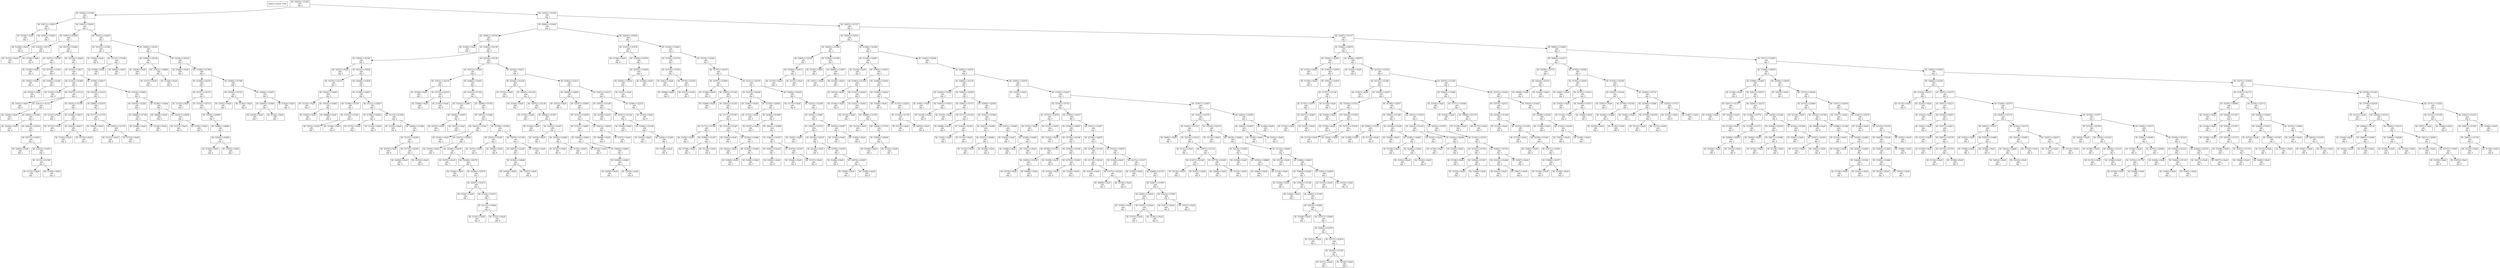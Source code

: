 digraph {
rankdir="TB"
node [shape=box]
stats [label="Objects found: 1936"]
"32620<>31293" [ label = "ID: 32620<>31293\n sID: \n obj: 2"]
"32620<>32766" [ label = "ID: 32620<>32766\n sID: \n obj: 1"]
"31673<>32833" [ label = "ID: 31673<>32833\n sID: \n obj: 2"]
"32100<>NaN" [ label = "ID: 32100<>NaN\n sID: \n obj: 2"]
"32562<>32833" [ label = "ID: 32562<>32833\n sID: \n obj: 1"]
"31296<>NaN" [ label = "ID: 31296<>NaN\n sID: \n obj: 8"]
"31807<>32035" [ label = "ID: 31807<>32035\n sID: \n obj: 2"]
"31807<>32486" [ label = "ID: 31807<>32486\n sID: \n obj: 1"]
"31959<>32731" [ label = "ID: 31959<>32731\n sID: \n obj: 2"]
"31125<>NaN" [ label = "ID: 31125<>NaN\n sID: \n obj: 7"]
"31766<>NaN" [ label = "ID: 31766<>NaN\n sID: \n obj: 4"]
"32276<>32449" [ label = "ID: 32276<>32449\n sID: \n obj: 2"]
"32276<>32569" [ label = "ID: 32276<>32569\n sID: \n obj: 1"]
"31240<>NaN" [ label = "ID: 31240<>NaN\n sID: \n obj: 2"]
"32726<>31391" [ label = "ID: 32726<>31391\n sID: \n obj: 2"]
"31652<>NaN" [ label = "ID: 31652<>NaN\n sID: \n obj: 5"]
"31992<>31391" [ label = "ID: 31992<>31391\n sID: \n obj: 1"]
"31630<>NaN" [ label = "ID: 31630<>NaN\n sID: \n obj: 8"]
"32328<>32449" [ label = "ID: 32328<>32449\n sID: \n obj: 1"]
"31143<>32617" [ label = "ID: 31143<>32617\n sID: \n obj: 2"]
"31143<>31469" [ label = "ID: 31143<>31469\n sID: \n obj: 1"]
"31542<>NaN" [ label = "ID: 31542<>NaN\n sID: \n obj: 4"]
"31472<>31122" [ label = "ID: 31472<>31122\n sID: \n obj: 2"]
"31053<>NaN" [ label = "ID: 31053<>NaN\n sID: \n obj: 5"]
"32413<>31122" [ label = "ID: 32413<>31122\n sID: \n obj: 1"]
"32226<>NaN" [ label = "ID: 32226<>NaN\n sID: \n obj: 1"]
"32421<>32350" [ label = "ID: 32421<>32350\n sID: \n obj: 2"]
"32244<>NaN" [ label = "ID: 32244<>NaN\n sID: \n obj: 4"]
"32832<>32350" [ label = "ID: 32832<>32350\n sID: \n obj: 1"]
"32571<>31955" [ label = "ID: 32571<>31955\n sID: \n obj: 2"]
"32663<>NaN" [ label = "ID: 32663<>NaN\n sID: \n obj: 1"]
"31014<>31955" [ label = "ID: 31014<>31955\n sID: \n obj: 1"]
"31112<>31395" [ label = "ID: 31112<>31395\n sID: \n obj: 2"]
"31133<>NaN" [ label = "ID: 31133<>NaN\n sID: \n obj: 7"]
"31544<>NaN" [ label = "ID: 31544<>NaN\n sID: \n obj: 3"]
"31506<>32617" [ label = "ID: 31506<>32617\n sID: \n obj: 1"]
"31625<>31010" [ label = "ID: 31625<>31010\n sID: \n obj: 2"]
"31625<>31350" [ label = "ID: 31625<>31350\n sID: \n obj: 1"]
"31161<>NaN" [ label = "ID: 31161<>NaN\n sID: \n obj: 3"]
"31288<>32817" [ label = "ID: 31288<>32817\n sID: \n obj: 2"]
"31733<>NaN" [ label = "ID: 31733<>NaN\n sID: \n obj: 2"]
"31643<>32817" [ label = "ID: 31643<>32817\n sID: \n obj: 1"]
"31363<>NaN" [ label = "ID: 31363<>NaN\n sID: \n obj: 4"]
"31574<>NaN" [ label = "ID: 31574<>NaN\n sID: \n obj: 4"]
"32685<>31010" [ label = "ID: 32685<>31010\n sID: \n obj: 1"]
"31177<>31719" [ label = "ID: 31177<>31719\n sID: \n obj: 2"]
"31005<>NaN" [ label = "ID: 31005<>NaN\n sID: \n obj: 8"]
"31831<>31719" [ label = "ID: 31831<>31719\n sID: \n obj: 1"]
"31213<>NaN" [ label = "ID: 31213<>NaN\n sID: \n obj: 6"]
"31124<>NaN" [ label = "ID: 31124<>NaN\n sID: \n obj: 3"]
"31418<>31804" [ label = "ID: 31418<>31804\n sID: \n obj: 2"]
"31418<>32202" [ label = "ID: 31418<>32202\n sID: \n obj: 1"]
"32688<>31748" [ label = "ID: 32688<>31748\n sID: \n obj: 2"]
"31080<>NaN" [ label = "ID: 31080<>NaN\n sID: \n obj: 2"]
"31328<>NaN" [ label = "ID: 31328<>NaN\n sID: \n obj: 7"]
"31286<>31804" [ label = "ID: 31286<>31804\n sID: \n obj: 1"]
"30992<>NaN" [ label = "ID: 30992<>NaN\n sID: \n obj: 6"]
"32241<>32056" [ label = "ID: 32241<>32056\n sID: \n obj: 2"]
"31275<>NaN" [ label = "ID: 31275<>NaN\n sID: \n obj: 4"]
"31561<>NaN" [ label = "ID: 31561<>NaN\n sID: \n obj: 6"]
"31621<>32035" [ label = "ID: 31621<>32035\n sID: \n obj: 1"]
"32533<>31348" [ label = "ID: 32533<>31348\n sID: \n obj: 2"]
"31004<>NaN" [ label = "ID: 31004<>NaN\n sID: \n obj: 6"]
"31147<>31348" [ label = "ID: 31147<>31348\n sID: \n obj: 1"]
"31009<>NaN" [ label = "ID: 31009<>NaN\n sID: \n obj: 7"]
"30983<>NaN" [ label = "ID: 30983<>NaN\n sID: \n obj: 7"]
"32092<>32102" [ label = "ID: 32092<>32102\n sID: \n obj: 2"]
"32092<>32128" [ label = "ID: 32092<>32128\n sID: \n obj: 1"]
"32438<>NaN" [ label = "ID: 32438<>NaN\n sID: \n obj: 1"]
"31423<>32898" [ label = "ID: 31423<>32898\n sID: \n obj: 2"]
"31577<>NaN" [ label = "ID: 31577<>NaN\n sID: \n obj: 2"]
"31229<>NaN" [ label = "ID: 31229<>NaN\n sID: \n obj: 6"]
"32544<>32102" [ label = "ID: 32544<>32102\n sID: \n obj: 1"]
"31849<>NaN" [ label = "ID: 31849<>NaN\n sID: \n obj: 3"]
"31589<>31789" [ label = "ID: 31589<>31789\n sID: \n obj: 2"]
"31589<>32376" [ label = "ID: 31589<>32376\n sID: \n obj: 1"]
"31227<>32715" [ label = "ID: 31227<>32715\n sID: \n obj: 2"]
"31325<>NaN" [ label = "ID: 31325<>NaN\n sID: \n obj: 5"]
"31522<>32715" [ label = "ID: 31522<>32715\n sID: \n obj: 1"]
"31434<>30985" [ label = "ID: 31434<>30985\n sID: \n obj: 2"]
"30993<>30985" [ label = "ID: 30993<>30985\n sID: \n obj: 1"]
"32045<>31892" [ label = "ID: 32045<>31892\n sID: \n obj: 2"]
"31362<>NaN" [ label = "ID: 31362<>NaN\n sID: \n obj: 4"]
"31054<>NaN" [ label = "ID: 31054<>NaN\n sID: \n obj: 7"]
"32564<>31789" [ label = "ID: 32564<>31789\n sID: \n obj: 1"]
"31059<>32725" [ label = "ID: 31059<>32725\n sID: \n obj: 2"]
"31631<>NaN" [ label = "ID: 31631<>NaN\n sID: \n obj: 3"]
"31185<>NaN" [ label = "ID: 31185<>NaN\n sID: \n obj: 8"]
"32469<>31667" [ label = "ID: 32469<>31667\n sID: \n obj: 2"]
"32469<>31040" [ label = "ID: 32469<>31040\n sID: \n obj: 1"]
"32038<>NaN" [ label = "ID: 32038<>NaN\n sID: \n obj: 1"]
"31322<>NaN" [ label = "ID: 31322<>NaN\n sID: \n obj: 7"]
"31426<>NaN" [ label = "ID: 31426<>NaN\n sID: \n obj: 3"]
"32201<>31293" [ label = "ID: 32201<>31293\n sID: \n obj: 1"]
"30981<>31062" [ label = "ID: 30981<>31062\n sID: \n obj: 2"]
"30981<>32744" [ label = "ID: 30981<>32744\n sID: \n obj: 1"]
"31000<>NaN" [ label = "ID: 31000<>NaN\n sID: \n obj: 3"]
"31850<>32130" [ label = "ID: 31850<>32130\n sID: \n obj: 2"]
"31850<>32185" [ label = "ID: 31850<>32185\n sID: \n obj: 1"]
"31815<>NaN" [ label = "ID: 31815<>NaN\n sID: \n obj: 3"]
"32235<>31830" [ label = "ID: 32235<>31830\n sID: \n obj: 2"]
"32235<>32151" [ label = "ID: 32235<>32151\n sID: \n obj: 1"]
"31642<>31683" [ label = "ID: 31642<>31683\n sID: \n obj: 2"]
"31120<>NaN" [ label = "ID: 31120<>NaN\n sID: \n obj: 5"]
"31816<>31683" [ label = "ID: 31816<>31683\n sID: \n obj: 1"]
"31403<>NaN" [ label = "ID: 31403<>NaN\n sID: \n obj: 2"]
"30986<>NaN" [ label = "ID: 30986<>NaN\n sID: \n obj: 6"]
"32448<>31830" [ label = "ID: 32448<>31830\n sID: \n obj: 1"]
"31396<>32827" [ label = "ID: 31396<>32827\n sID: \n obj: 2"]
"31396<>31181" [ label = "ID: 31396<>31181\n sID: \n obj: 1"]
"31416<>31592" [ label = "ID: 31416<>31592\n sID: \n obj: 2"]
"32523<>NaN" [ label = "ID: 32523<>NaN\n sID: \n obj: 1"]
"31306<>NaN" [ label = "ID: 31306<>NaN\n sID: \n obj: 8"]
"31212<>32827" [ label = "ID: 31212<>32827\n sID: \n obj: 1"]
"31580<>32442" [ label = "ID: 31580<>32442\n sID: \n obj: 2"]
"31752<>NaN" [ label = "ID: 31752<>NaN\n sID: \n obj: 3"]
"31254<>NaN" [ label = "ID: 31254<>NaN\n sID: \n obj: 4"]
"31115<>31308" [ label = "ID: 31115<>31308\n sID: \n obj: 2"]
"31252<>NaN" [ label = "ID: 31252<>NaN\n sID: \n obj: 4"]
"32868<>31308" [ label = "ID: 32868<>31308\n sID: \n obj: 1"]
"31127<>32292" [ label = "ID: 31127<>32292\n sID: \n obj: 2"]
"31474<>NaN" [ label = "ID: 31474<>NaN\n sID: \n obj: 6"]
"31770<>32292" [ label = "ID: 31770<>32292\n sID: \n obj: 1"]
"32054<>NaN" [ label = "ID: 32054<>NaN\n sID: \n obj: 4"]
"31259<>NaN" [ label = "ID: 31259<>NaN\n sID: \n obj: 6"]
"32518<>32130" [ label = "ID: 32518<>32130\n sID: \n obj: 1"]
"31912<>31655" [ label = "ID: 31912<>31655\n sID: \n obj: 2"]
"31912<>32230" [ label = "ID: 31912<>32230\n sID: \n obj: 1"]
"32348<>NaN" [ label = "ID: 32348<>NaN\n sID: \n obj: 1"]
"32710<>32353" [ label = "ID: 32710<>32353\n sID: \n obj: 2"]
"31660<>NaN" [ label = "ID: 31660<>NaN\n sID: \n obj: 3"]
"31365<>NaN" [ label = "ID: 31365<>NaN\n sID: \n obj: 8"]
"32485<>31655" [ label = "ID: 32485<>31655\n sID: \n obj: 1"]
"31432<>31762" [ label = "ID: 31432<>31762\n sID: \n obj: 2"]
"31432<>32061" [ label = "ID: 31432<>32061\n sID: \n obj: 1"]
"32026<>31603" [ label = "ID: 32026<>31603\n sID: \n obj: 2"]
"32555<>NaN" [ label = "ID: 32555<>NaN\n sID: \n obj: 2"]
"31072<>NaN" [ label = "ID: 31072<>NaN\n sID: \n obj: 5"]
"32008<>31762" [ label = "ID: 32008<>31762\n sID: \n obj: 1"]
"32072<>31284" [ label = "ID: 32072<>31284\n sID: \n obj: 2"]
"32072<>31387" [ label = "ID: 32072<>31387\n sID: \n obj: 1"]
"31201<>NaN" [ label = "ID: 31201<>NaN\n sID: \n obj: 2"]
"32472<>32430" [ label = "ID: 32472<>32430\n sID: \n obj: 2"]
"31676<>NaN" [ label = "ID: 31676<>NaN\n sID: \n obj: 3"]
"32546<>32430" [ label = "ID: 32546<>32430\n sID: \n obj: 1"]
"31070<>NaN" [ label = "ID: 31070<>NaN\n sID: \n obj: 1"]
"32248<>32379" [ label = "ID: 32248<>32379\n sID: \n obj: 2"]
"31444<>NaN" [ label = "ID: 31444<>NaN\n sID: \n obj: 4"]
"32380<>32379" [ label = "ID: 32380<>32379\n sID: \n obj: 1"]
"32507<>31473" [ label = "ID: 32507<>31473\n sID: \n obj: 2"]
"31267<>NaN" [ label = "ID: 31267<>NaN\n sID: \n obj: 1"]
"31164<>31473" [ label = "ID: 31164<>31473\n sID: \n obj: 1"]
"32115<>31944" [ label = "ID: 32115<>31944\n sID: \n obj: 2"]
"31187<>NaN" [ label = "ID: 31187<>NaN\n sID: \n obj: 4"]
"31321<>NaN" [ label = "ID: 31321<>NaN\n sID: \n obj: 8"]
"32798<>31284" [ label = "ID: 32798<>31284\n sID: \n obj: 1"]
"32542<>31282" [ label = "ID: 32542<>31282\n sID: \n obj: 2"]
"31073<>NaN" [ label = "ID: 31073<>NaN\n sID: \n obj: 4"]
"31600<>NaN" [ label = "ID: 31600<>NaN\n sID: \n obj: 6"]
"32876<>31194" [ label = "ID: 32876<>31194\n sID: \n obj: 2"]
"32876<>31283" [ label = "ID: 32876<>31283\n sID: \n obj: 1"]
"31364<>32846" [ label = "ID: 31364<>32846\n sID: \n obj: 2"]
"32508<>NaN" [ label = "ID: 32508<>NaN\n sID: \n obj: 1"]
"31057<>NaN" [ label = "ID: 31057<>NaN\n sID: \n obj: 6"]
"31810<>NaN" [ label = "ID: 31810<>NaN\n sID: \n obj: 4"]
"32164<>32411" [ label = "ID: 32164<>32411\n sID: \n obj: 2"]
"32164<>31226" [ label = "ID: 32164<>31226\n sID: \n obj: 1"]
"31555<>NaN" [ label = "ID: 31555<>NaN\n sID: \n obj: 8"]
"32695<>32138" [ label = "ID: 32695<>32138\n sID: \n obj: 2"]
"31445<>NaN" [ label = "ID: 31445<>NaN\n sID: \n obj: 7"]
"32672<>32138" [ label = "ID: 32672<>32138\n sID: \n obj: 1"]
"31781<>NaN" [ label = "ID: 31781<>NaN\n sID: \n obj: 1"]
"32606<>31307" [ label = "ID: 32606<>31307\n sID: \n obj: 2"]
"31320<>NaN" [ label = "ID: 31320<>NaN\n sID: \n obj: 3"]
"32243<>31307" [ label = "ID: 32243<>31307\n sID: \n obj: 1"]
"31678<>NaN" [ label = "ID: 31678<>NaN\n sID: \n obj: 3"]
"31659<>32902" [ label = "ID: 31659<>32902\n sID: \n obj: 2"]
"31787<>NaN" [ label = "ID: 31787<>NaN\n sID: \n obj: 4"]
"31741<>NaN" [ label = "ID: 31741<>NaN\n sID: \n obj: 4"]
"31492<>32411" [ label = "ID: 31492<>32411\n sID: \n obj: 1"]
"32096<>32805" [ label = "ID: 32096<>32805\n sID: \n obj: 2"]
"31915<>NaN" [ label = "ID: 31915<>NaN\n sID: \n obj: 3"]
"32187<>32805" [ label = "ID: 32187<>32805\n sID: \n obj: 1"]
"31527<>32839" [ label = "ID: 31527<>32839\n sID: \n obj: 2"]
"31527<>32801" [ label = "ID: 31527<>32801\n sID: \n obj: 1"]
"32660<>32601" [ label = "ID: 32660<>32601\n sID: \n obj: 2"]
"31910<>NaN" [ label = "ID: 31910<>NaN\n sID: \n obj: 3"]
"32829<>32601" [ label = "ID: 32829<>32601\n sID: \n obj: 1"]
"32046<>31681" [ label = "ID: 32046<>31681\n sID: \n obj: 2"]
"32458<>NaN" [ label = "ID: 32458<>NaN\n sID: \n obj: 1"]
"31018<>NaN" [ label = "ID: 31018<>NaN\n sID: \n obj: 8"]
"32615<>32839" [ label = "ID: 32615<>32839\n sID: \n obj: 1"]
"30988<>NaN" [ label = "ID: 30988<>NaN\n sID: \n obj: 4"]
"31071<>NaN" [ label = "ID: 31071<>NaN\n sID: \n obj: 7"]
"31951<>32231" [ label = "ID: 31951<>32231\n sID: \n obj: 2"]
"31951<>31140" [ label = "ID: 31951<>31140\n sID: \n obj: 1"]
"32169<>NaN" [ label = "ID: 32169<>NaN\n sID: \n obj: 1"]
"32307<>31104" [ label = "ID: 32307<>31104\n sID: \n obj: 2"]
"32160<>NaN" [ label = "ID: 32160<>NaN\n sID: \n obj: 3"]
"31982<>31104" [ label = "ID: 31982<>31104\n sID: \n obj: 1"]
"31020<>NaN" [ label = "ID: 31020<>NaN\n sID: \n obj: 5"]
"32426<>31290" [ label = "ID: 32426<>31290\n sID: \n obj: 2"]
"31096<>NaN" [ label = "ID: 31096<>NaN\n sID: \n obj: 8"]
"32596<>32231" [ label = "ID: 32596<>32231\n sID: \n obj: 1"]
"31303<>NaN" [ label = "ID: 31303<>NaN\n sID: \n obj: 8"]
"32626<>31062" [ label = "ID: 32626<>31062\n sID: \n obj: 1"]
"31253<>31078" [ label = "ID: 31253<>31078\n sID: \n obj: 2"]
"31343<>NaN" [ label = "ID: 31343<>NaN\n sID: \n obj: 8"]
"31958<>31078" [ label = "ID: 31958<>31078\n sID: \n obj: 1"]
"32505<>31699" [ label = "ID: 32505<>31699\n sID: \n obj: 2"]
"32505<>32616" [ label = "ID: 32505<>32616\n sID: \n obj: 1"]
"31251<>NaN" [ label = "ID: 31251<>NaN\n sID: \n obj: 8"]
"31409<>NaN" [ label = "ID: 31409<>NaN\n sID: \n obj: 7"]
"32166<>31663" [ label = "ID: 32166<>31663\n sID: \n obj: 2"]
"32166<>32776" [ label = "ID: 32166<>32776\n sID: \n obj: 1"]
"31159<>31550" [ label = "ID: 31159<>31550\n sID: \n obj: 2"]
"31812<>NaN" [ label = "ID: 31812<>NaN\n sID: \n obj: 5"]
"32578<>31550" [ label = "ID: 32578<>31550\n sID: \n obj: 1"]
"30998<>NaN" [ label = "ID: 30998<>NaN\n sID: \n obj: 6"]
"31575<>NaN" [ label = "ID: 31575<>NaN\n sID: \n obj: 5"]
"31278<>31663" [ label = "ID: 31278<>31663\n sID: \n obj: 1"]
"32797<>32279" [ label = "ID: 32797<>32279\n sID: \n obj: 2"]
"32797<>31890" [ label = "ID: 32797<>31890\n sID: \n obj: 1"]
"31549<>NaN" [ label = "ID: 31549<>NaN\n sID: \n obj: 4"]
"32835<>31342" [ label = "ID: 32835<>31342\n sID: \n obj: 2"]
"31098<>NaN" [ label = "ID: 31098<>NaN\n sID: \n obj: 7"]
"32425<>31342" [ label = "ID: 32425<>31342\n sID: \n obj: 1"]
"31171<>31381" [ label = "ID: 31171<>31381\n sID: \n obj: 2"]
"31171<>31188" [ label = "ID: 31171<>31188\n sID: \n obj: 1"]
"31456<>NaN" [ label = "ID: 31456<>NaN\n sID: \n obj: 2"]
"31886<>31297" [ label = "ID: 31886<>31297\n sID: \n obj: 2"]
"31768<>NaN" [ label = "ID: 31768<>NaN\n sID: \n obj: 3"]
"31128<>NaN" [ label = "ID: 31128<>NaN\n sID: \n obj: 8"]
"31512<>31381" [ label = "ID: 31512<>31381\n sID: \n obj: 1"]
"32423<>NaN" [ label = "ID: 32423<>NaN\n sID: \n obj: 1"]
"31186<>31084" [ label = "ID: 31186<>31084\n sID: \n obj: 2"]
"32052<>NaN" [ label = "ID: 32052<>NaN\n sID: \n obj: 1"]
"32358<>31084" [ label = "ID: 32358<>31084\n sID: \n obj: 1"]
"31609<>NaN" [ label = "ID: 31609<>NaN\n sID: \n obj: 5"]
"31981<>NaN" [ label = "ID: 31981<>NaN\n sID: \n obj: 3"]
"32311<>32279" [ label = "ID: 32311<>32279\n sID: \n obj: 1"]
"32214<>32830" [ label = "ID: 32214<>32830\n sID: \n obj: 2"]
"31067<>NaN" [ label = "ID: 31067<>NaN\n sID: \n obj: 6"]
"31330<>32830" [ label = "ID: 31330<>32830\n sID: \n obj: 1"]
"31372<>NaN" [ label = "ID: 31372<>NaN\n sID: \n obj: 2"]
"32260<>31908" [ label = "ID: 32260<>31908\n sID: \n obj: 2"]
"31437<>NaN" [ label = "ID: 31437<>NaN\n sID: \n obj: 3"]
"32641<>31908" [ label = "ID: 32641<>31908\n sID: \n obj: 1"]
"31841<>31547" [ label = "ID: 31841<>31547\n sID: \n obj: 2"]
"31841<>32352" [ label = "ID: 31841<>32352\n sID: \n obj: 1"]
"31003<>NaN" [ label = "ID: 31003<>NaN\n sID: \n obj: 8"]
"31679<>31547" [ label = "ID: 31679<>31547\n sID: \n obj: 1"]
"31046<>NaN" [ label = "ID: 31046<>NaN\n sID: \n obj: 6"]
"31107<>NaN" [ label = "ID: 31107<>NaN\n sID: \n obj: 6"]
"31669<>32249" [ label = "ID: 31669<>32249\n sID: \n obj: 2"]
"31175<>NaN" [ label = "ID: 31175<>NaN\n sID: \n obj: 8"]
"32525<>32249" [ label = "ID: 32525<>32249\n sID: \n obj: 1"]
"31931<>31887" [ label = "ID: 31931<>31887\n sID: \n obj: 2"]
"31931<>31753" [ label = "ID: 31931<>31753\n sID: \n obj: 1"]
"31825<>NaN" [ label = "ID: 31825<>NaN\n sID: \n obj: 1"]
"32158<>32455" [ label = "ID: 32158<>32455\n sID: \n obj: 2"]
"32142<>NaN" [ label = "ID: 32142<>NaN\n sID: \n obj: 5"]
"32764<>32455" [ label = "ID: 32764<>32455\n sID: \n obj: 1"]
"31486<>NaN" [ label = "ID: 31486<>NaN\n sID: \n obj: 4"]
"32874<>32085" [ label = "ID: 32874<>32085\n sID: \n obj: 2"]
"32060<>NaN" [ label = "ID: 32060<>NaN\n sID: \n obj: 3"]
"31069<>NaN" [ label = "ID: 31069<>NaN\n sID: \n obj: 8"]
"32650<>31887" [ label = "ID: 32650<>31887\n sID: \n obj: 1"]
"31382<>NaN" [ label = "ID: 31382<>NaN\n sID: \n obj: 5"]
"31406<>NaN" [ label = "ID: 31406<>NaN\n sID: \n obj: 6"]
"32453<>31157" [ label = "ID: 32453<>31157\n sID: \n obj: 2"]
"32453<>31012" [ label = "ID: 32453<>31012\n sID: \n obj: 1"]
"32895<>31590" [ label = "ID: 32895<>31590\n sID: \n obj: 2"]
"32895<>32141" [ label = "ID: 32895<>32141\n sID: \n obj: 1"]
"31666<>31613" [ label = "ID: 31666<>31613\n sID: \n obj: 2"]
"31379<>NaN" [ label = "ID: 31379<>NaN\n sID: \n obj: 2"]
"31131<>NaN" [ label = "ID: 31131<>NaN\n sID: \n obj: 7"]
"32794<>31590" [ label = "ID: 32794<>31590\n sID: \n obj: 1"]
"31305<>NaN" [ label = "ID: 31305<>NaN\n sID: \n obj: 1"]
"30982<>31687" [ label = "ID: 30982<>31687\n sID: \n obj: 2"]
"31911<>NaN" [ label = "ID: 31911<>NaN\n sID: \n obj: 3"]
"31100<>NaN" [ label = "ID: 31100<>NaN\n sID: \n obj: 7"]
"31248<>32384" [ label = "ID: 31248<>32384\n sID: \n obj: 2"]
"31248<>32497" [ label = "ID: 31248<>32497\n sID: \n obj: 1"]
"31234<>NaN" [ label = "ID: 31234<>NaN\n sID: \n obj: 5"]
"31963<>31952" [ label = "ID: 31963<>31952\n sID: \n obj: 2"]
"31963<>31392" [ label = "ID: 31963<>31392\n sID: \n obj: 1"]
"32079<>NaN" [ label = "ID: 32079<>NaN\n sID: \n obj: 1"]
"31197<>32643" [ label = "ID: 31197<>32643\n sID: \n obj: 2"]
"31394<>NaN" [ label = "ID: 31394<>NaN\n sID: \n obj: 4"]
"32321<>32643" [ label = "ID: 32321<>32643\n sID: \n obj: 1"]
"31118<>NaN" [ label = "ID: 31118<>NaN\n sID: \n obj: 1"]
"32889<>31793" [ label = "ID: 32889<>31793\n sID: \n obj: 2"]
"31214<>NaN" [ label = "ID: 31214<>NaN\n sID: \n obj: 3"]
"32400<>31793" [ label = "ID: 32400<>31793\n sID: \n obj: 1"]
"31990<>32836" [ label = "ID: 31990<>32836\n sID: \n obj: 2"]
"32289<>NaN" [ label = "ID: 32289<>NaN\n sID: \n obj: 1"]
"31332<>NaN" [ label = "ID: 31332<>NaN\n sID: \n obj: 7"]
"31889<>31952" [ label = "ID: 31889<>31952\n sID: \n obj: 1"]
"31099<>32262" [ label = "ID: 31099<>32262\n sID: \n obj: 2"]
"31649<>NaN" [ label = "ID: 31649<>NaN\n sID: \n obj: 4"]
"31110<>32262" [ label = "ID: 31110<>32262\n sID: \n obj: 1"]
"31109<>31743" [ label = "ID: 31109<>31743\n sID: \n obj: 2"]
"31135<>NaN" [ label = "ID: 31135<>NaN\n sID: \n obj: 3"]
"30978<>NaN" [ label = "ID: 30978<>NaN\n sID: \n obj: 4"]
"31063<>32384" [ label = "ID: 31063<>32384\n sID: \n obj: 1"]
"32683<>32470" [ label = "ID: 32683<>32470\n sID: \n obj: 2"]
"32683<>31176" [ label = "ID: 32683<>31176\n sID: \n obj: 1"]
"32580<>31923" [ label = "ID: 32580<>31923\n sID: \n obj: 2"]
"31901<>NaN" [ label = "ID: 31901<>NaN\n sID: \n obj: 3"]
"31953<>31923" [ label = "ID: 31953<>31923\n sID: \n obj: 1"]
"31039<>NaN" [ label = "ID: 31039<>NaN\n sID: \n obj: 8"]
"32063<>32585" [ label = "ID: 32063<>32585\n sID: \n obj: 2"]
"32063<>31713" [ label = "ID: 32063<>31713\n sID: \n obj: 1"]
"31079<>NaN" [ label = "ID: 31079<>NaN\n sID: \n obj: 1"]
"31117<>31543" [ label = "ID: 31117<>31543\n sID: \n obj: 2"]
"30996<>NaN" [ label = "ID: 30996<>NaN\n sID: \n obj: 5"]
"31459<>31543" [ label = "ID: 31459<>31543\n sID: \n obj: 1"]
"31049<>NaN" [ label = "ID: 31049<>NaN\n sID: \n obj: 2"]
"31119<>NaN" [ label = "ID: 31119<>NaN\n sID: \n obj: 6"]
"32050<>32585" [ label = "ID: 32050<>32585\n sID: \n obj: 1"]
"31421<>31946" [ label = "ID: 31421<>31946\n sID: \n obj: 2"]
"31421<>31060" [ label = "ID: 31421<>31060\n sID: \n obj: 1"]
"32557<>32468" [ label = "ID: 32557<>32468\n sID: \n obj: 2"]
"31123<>NaN" [ label = "ID: 31123<>NaN\n sID: \n obj: 7"]
"31108<>NaN" [ label = "ID: 31108<>NaN\n sID: \n obj: 6"]
"32451<>31946" [ label = "ID: 32451<>31946\n sID: \n obj: 1"]
"31424<>NaN" [ label = "ID: 31424<>NaN\n sID: \n obj: 3"]
"32308<>31692" [ label = "ID: 32308<>31692\n sID: \n obj: 2"]
"31068<>NaN" [ label = "ID: 31068<>NaN\n sID: \n obj: 5"]
"31011<>NaN" [ label = "ID: 31011<>NaN\n sID: \n obj: 6"]
"32005<>32470" [ label = "ID: 32005<>32470\n sID: \n obj: 1"]
"31651<>NaN" [ label = "ID: 31651<>NaN\n sID: \n obj: 2"]
"31565<>31847" [ label = "ID: 31565<>31847\n sID: \n obj: 2"]
"31565<>31731" [ label = "ID: 31565<>31731\n sID: \n obj: 1"]
"32755<>31978" [ label = "ID: 32755<>31978\n sID: \n obj: 2"]
"31501<>NaN" [ label = "ID: 31501<>NaN\n sID: \n obj: 5"]
"31217<>NaN" [ label = "ID: 31217<>NaN\n sID: \n obj: 8"]
"31595<>31657" [ label = "ID: 31595<>31657\n sID: \n obj: 2"]
"31595<>32907" [ label = "ID: 31595<>32907\n sID: \n obj: 1"]
"31222<>NaN" [ label = "ID: 31222<>NaN\n sID: \n obj: 3"]
"32706<>32198" [ label = "ID: 32706<>32198\n sID: \n obj: 2"]
"32706<>31129" [ label = "ID: 32706<>31129\n sID: \n obj: 1"]
"31802<>31236" [ label = "ID: 31802<>31236\n sID: \n obj: 2"]
"31476<>NaN" [ label = "ID: 31476<>NaN\n sID: \n obj: 2"]
"30994<>NaN" [ label = "ID: 30994<>NaN\n sID: \n obj: 5"]
"31029<>32198" [ label = "ID: 31029<>32198\n sID: \n obj: 1"]
"31058<>NaN" [ label = "ID: 31058<>NaN\n sID: \n obj: 6"]
"32783<>31493" [ label = "ID: 32783<>31493\n sID: \n obj: 2"]
"31016<>NaN" [ label = "ID: 31016<>NaN\n sID: \n obj: 8"]
"31030<>NaN" [ label = "ID: 31030<>NaN\n sID: \n obj: 5"]
"31811<>31657" [ label = "ID: 31811<>31657\n sID: \n obj: 1"]
"32768<>32670" [ label = "ID: 32768<>32670\n sID: \n obj: 2"]
"32768<>31150" [ label = "ID: 32768<>31150\n sID: \n obj: 1"]
"31179<>32220" [ label = "ID: 31179<>32220\n sID: \n obj: 2"]
"31033<>NaN" [ label = "ID: 31033<>NaN\n sID: \n obj: 5"]
"31975<>32220" [ label = "ID: 31975<>32220\n sID: \n obj: 1"]
"30999<>NaN" [ label = "ID: 30999<>NaN\n sID: \n obj: 5"]
"31230<>NaN" [ label = "ID: 31230<>NaN\n sID: \n obj: 4"]
"31032<>32670" [ label = "ID: 31032<>32670\n sID: \n obj: 1"]
"31042<>NaN" [ label = "ID: 31042<>NaN\n sID: \n obj: 2"]
"32272<>31327" [ label = "ID: 32272<>31327\n sID: \n obj: 2"]
"31295<>NaN" [ label = "ID: 31295<>NaN\n sID: \n obj: 7"]
"32899<>31327" [ label = "ID: 32899<>31327\n sID: \n obj: 1"]
"31607<>31097" [ label = "ID: 31607<>31097\n sID: \n obj: 2"]
"31607<>31635" [ label = "ID: 31607<>31635\n sID: \n obj: 1"]
"31093<>NaN" [ label = "ID: 31093<>NaN\n sID: \n obj: 1"]
"31435<>32404" [ label = "ID: 31435<>32404\n sID: \n obj: 2"]
"31573<>NaN" [ label = "ID: 31573<>NaN\n sID: \n obj: 3"]
"31361<>NaN" [ label = "ID: 31361<>NaN\n sID: \n obj: 8"]
"32223<>31097" [ label = "ID: 32223<>31097\n sID: \n obj: 1"]
"31017<>NaN" [ label = "ID: 31017<>NaN\n sID: \n obj: 6"]
"31027<>NaN" [ label = "ID: 31027<>NaN\n sID: \n obj: 8"]
"31407<>31847" [ label = "ID: 31407<>31847\n sID: \n obj: 1"]
"31461<>32510" [ label = "ID: 31461<>32510\n sID: \n obj: 2"]
"31461<>32713" [ label = "ID: 31461<>32713\n sID: \n obj: 1"]
"30991<>NaN" [ label = "ID: 30991<>NaN\n sID: \n obj: 3"]
"32218<>31514" [ label = "ID: 32218<>31514\n sID: \n obj: 2"]
"31313<>NaN" [ label = "ID: 31313<>NaN\n sID: \n obj: 3"]
"32871<>31514" [ label = "ID: 32871<>31514\n sID: \n obj: 1"]
"31457<>32146" [ label = "ID: 31457<>32146\n sID: \n obj: 2"]
"32126<>NaN" [ label = "ID: 32126<>NaN\n sID: \n obj: 2"]
"31037<>NaN" [ label = "ID: 31037<>NaN\n sID: \n obj: 6"]
"32779<>31645" [ label = "ID: 32779<>31645\n sID: \n obj: 2"]
"32009<>NaN" [ label = "ID: 32009<>NaN\n sID: \n obj: 5"]
"31316<>NaN" [ label = "ID: 31316<>NaN\n sID: \n obj: 2"]
"32216<>32510" [ label = "ID: 32216<>32510\n sID: \n obj: 1"]
"31114<>NaN" [ label = "ID: 31114<>NaN\n sID: \n obj: 2"]
"32228<>32460" [ label = "ID: 32228<>32460\n sID: \n obj: 2"]
"32228<>31854" [ label = "ID: 32228<>31854\n sID: \n obj: 1"]
"32584<>NaN" [ label = "ID: 32584<>NaN\n sID: \n obj: 1"]
"32543<>30989" [ label = "ID: 32543<>30989\n sID: \n obj: 2"]
"32865<>NaN" [ label = "ID: 32865<>NaN\n sID: \n obj: 1"]
"31144<>NaN" [ label = "ID: 31144<>NaN\n sID: \n obj: 8"]
"31314<>32460" [ label = "ID: 31314<>32460\n sID: \n obj: 1"]
"32574<>NaN" [ label = "ID: 32574<>NaN\n sID: \n obj: 1"]
"31689<>32603" [ label = "ID: 31689<>32603\n sID: \n obj: 2"]
"31689<>32246" [ label = "ID: 31689<>32246\n sID: \n obj: 1"]
"31026<>NaN" [ label = "ID: 31026<>NaN\n sID: \n obj: 2"]
"31842<>31184" [ label = "ID: 31842<>31184\n sID: \n obj: 2"]
"31028<>NaN" [ label = "ID: 31028<>NaN\n sID: \n obj: 5"]
"32083<>31184" [ label = "ID: 32083<>31184\n sID: \n obj: 1"]
"31619<>31690" [ label = "ID: 31619<>31690\n sID: \n obj: 2"]
"32208<>NaN" [ label = "ID: 32208<>NaN\n sID: \n obj: 1"]
"32357<>31690" [ label = "ID: 32357<>31690\n sID: \n obj: 1"]
"32055<>32479" [ label = "ID: 32055<>32479\n sID: \n obj: 2"]
"32312<>NaN" [ label = "ID: 32312<>NaN\n sID: \n obj: 1"]
"32117<>32479" [ label = "ID: 32117<>32479\n sID: \n obj: 1"]
"32224<>31765" [ label = "ID: 32224<>31765\n sID: \n obj: 2"]
"32373<>NaN" [ label = "ID: 32373<>NaN\n sID: \n obj: 2"]
"32520<>NaN" [ label = "ID: 32520<>NaN\n sID: \n obj: 6"]
"31091<>32603" [ label = "ID: 31091<>32603\n sID: \n obj: 1"]
"31195<>NaN" [ label = "ID: 31195<>NaN\n sID: \n obj: 4"]
"31019<>NaN" [ label = "ID: 31019<>NaN\n sID: \n obj: 12"]
"32693<>32068" [ label = "ID: 32693<>32068\n sID: \n obj: 2"]
"32693<>31919" [ label = "ID: 32693<>31919\n sID: \n obj: 1"]
"31245<>NaN" [ label = "ID: 31245<>NaN\n sID: \n obj: 1"]
"31022<>NaN" [ label = "ID: 31022<>NaN\n sID: \n obj: 8"]
"31260<>NaN" [ label = "ID: 31260<>NaN\n sID: \n obj: 7"]
"31967<>31157" [ label = "ID: 31967<>31157\n sID: \n obj: 1"]
"31942<>30979" [ label = "ID: 31942<>30979\n sID: \n obj: 2"]
"31942<>31043" [ label = "ID: 31942<>31043\n sID: \n obj: 1"]
"31324<>NaN" [ label = "ID: 31324<>NaN\n sID: \n obj: 1"]
"31965<>31870" [ label = "ID: 31965<>31870\n sID: \n obj: 2"]
"31149<>NaN" [ label = "ID: 31149<>NaN\n sID: \n obj: 4"]
"31921<>31870" [ label = "ID: 31921<>31870\n sID: \n obj: 1"]
"31747<>31156" [ label = "ID: 31747<>31156\n sID: \n obj: 2"]
"31747<>31875" [ label = "ID: 31747<>31875\n sID: \n obj: 1"]
"32572<>32407" [ label = "ID: 32572<>32407\n sID: \n obj: 2"]
"31352<>NaN" [ label = "ID: 31352<>NaN\n sID: \n obj: 1"]
"31351<>NaN" [ label = "ID: 31351<>NaN\n sID: \n obj: 6"]
"31534<>NaN" [ label = "ID: 31534<>NaN\n sID: \n obj: 5"]
"32344<>30979" [ label = "ID: 32344<>30979\n sID: \n obj: 1"]
"31265<>NaN" [ label = "ID: 31265<>NaN\n sID: \n obj: 4"]
"32135<>31528" [ label = "ID: 32135<>31528\n sID: \n obj: 2"]
"32135<>31349" [ label = "ID: 32135<>31349\n sID: \n obj: 1"]
"31567<>NaN" [ label = "ID: 31567<>NaN\n sID: \n obj: 4"]
"31828<>32037" [ label = "ID: 31828<>32037\n sID: \n obj: 2"]
"31828<>31552" [ label = "ID: 31828<>31552\n sID: \n obj: 1"]
"31969<>NaN" [ label = "ID: 31969<>NaN\n sID: \n obj: 1"]
"32239<>31559" [ label = "ID: 32239<>31559\n sID: \n obj: 2"]
"31356<>NaN" [ label = "ID: 31356<>NaN\n sID: \n obj: 8"]
"32721<>31559" [ label = "ID: 32721<>31559\n sID: \n obj: 1"]
"31374<>NaN" [ label = "ID: 31374<>NaN\n sID: \n obj: 4"]
"32091<>NaN" [ label = "ID: 32091<>NaN\n sID: \n obj: 4"]
"31199<>32037" [ label = "ID: 31199<>32037\n sID: \n obj: 1"]
"32081<>31180" [ label = "ID: 32081<>31180\n sID: \n obj: 2"]
"32081<>31221" [ label = "ID: 32081<>31221\n sID: \n obj: 1"]
"31399<>NaN" [ label = "ID: 31399<>NaN\n sID: \n obj: 2"]
"31134<>NaN" [ label = "ID: 31134<>NaN\n sID: \n obj: 8"]
"31438<>31180" [ label = "ID: 31438<>31180\n sID: \n obj: 1"]
"32509<>NaN" [ label = "ID: 32509<>NaN\n sID: \n obj: 1"]
"32385<>32441" [ label = "ID: 32385<>32441\n sID: \n obj: 2"]
"31228<>NaN" [ label = "ID: 31228<>NaN\n sID: \n obj: 3"]
"32288<>32441" [ label = "ID: 32288<>32441\n sID: \n obj: 1"]
"31914<>NaN" [ label = "ID: 31914<>NaN\n sID: \n obj: 1"]
"31243<>NaN" [ label = "ID: 31243<>NaN\n sID: \n obj: 8"]
"32023<>31035" [ label = "ID: 32023<>31035\n sID: \n obj: 2"]
"32023<>31162" [ label = "ID: 32023<>31162\n sID: \n obj: 1"]
"31641<>NaN" [ label = "ID: 31641<>NaN\n sID: \n obj: 1"]
"31443<>32480" [ label = "ID: 31443<>32480\n sID: \n obj: 2"]
"31190<>NaN" [ label = "ID: 31190<>NaN\n sID: \n obj: 7"]
"31593<>NaN" [ label = "ID: 31593<>NaN\n sID: \n obj: 2"]
"32225<>31035" [ label = "ID: 32225<>31035\n sID: \n obj: 1"]
"31163<>32703" [ label = "ID: 31163<>32703\n sID: \n obj: 2"]
"31163<>31703" [ label = "ID: 31163<>31703\n sID: \n obj: 1"]
"31196<>NaN" [ label = "ID: 31196<>NaN\n sID: \n obj: 2"]
"31904<>31301" [ label = "ID: 31904<>31301\n sID: \n obj: 2"]
"31318<>NaN" [ label = "ID: 31318<>NaN\n sID: \n obj: 1"]
"31066<>NaN" [ label = "ID: 31066<>NaN\n sID: \n obj: 7"]
"32481<>32703" [ label = "ID: 32481<>32703\n sID: \n obj: 1"]
"32222<>31466" [ label = "ID: 32222<>31466\n sID: \n obj: 2"]
"31615<>NaN" [ label = "ID: 31615<>NaN\n sID: \n obj: 2"]
"32067<>NaN" [ label = "ID: 32067<>NaN\n sID: \n obj: 6"]
"31697<>NaN" [ label = "ID: 31697<>NaN\n sID: \n obj: 3"]
"31479<>31528" [ label = "ID: 31479<>31528\n sID: \n obj: 1"]
"31882<>31048" [ label = "ID: 31882<>31048\n sID: \n obj: 2"]
"31450<>NaN" [ label = "ID: 31450<>NaN\n sID: \n obj: 7"]
"31571<>31048" [ label = "ID: 31571<>31048\n sID: \n obj: 1"]
"31056<>NaN" [ label = "ID: 31056<>NaN\n sID: \n obj: 7"]
"32686<>31178" [ label = "ID: 32686<>31178\n sID: \n obj: 2"]
"31106<>NaN" [ label = "ID: 31106<>NaN\n sID: \n obj: 6"]
"31172<>NaN" [ label = "ID: 31172<>NaN\n sID: \n obj: 3"]
"32570<>31442" [ label = "ID: 32570<>31442\n sID: \n obj: 2"]
"32570<>32531" [ label = "ID: 32570<>32531\n sID: \n obj: 1"]
"32326<>31189" [ label = "ID: 32326<>31189\n sID: \n obj: 2"]
"31335<>NaN" [ label = "ID: 31335<>NaN\n sID: \n obj: 6"]
"32354<>31189" [ label = "ID: 32354<>31189\n sID: \n obj: 1"]
"31729<>NaN" [ label = "ID: 31729<>NaN\n sID: \n obj: 6"]
"32309<>31001" [ label = "ID: 32309<>31001\n sID: \n obj: 2"]
"31665<>NaN" [ label = "ID: 31665<>NaN\n sID: \n obj: 3"]
"31471<>31001" [ label = "ID: 31471<>31001\n sID: \n obj: 1"]
"31880<>31077" [ label = "ID: 31880<>31077\n sID: \n obj: 2"]
"31244<>NaN" [ label = "ID: 31244<>NaN\n sID: \n obj: 6"]
"31249<>NaN" [ label = "ID: 31249<>NaN\n sID: \n obj: 5"]
"31610<>31442" [ label = "ID: 31610<>31442\n sID: \n obj: 1"]
"32188<>32245" [ label = "ID: 32188<>32245\n sID: \n obj: 2"]
"31388<>NaN" [ label = "ID: 31388<>NaN\n sID: \n obj: 6"]
"31562<>32245" [ label = "ID: 31562<>32245\n sID: \n obj: 1"]
"31051<>NaN" [ label = "ID: 31051<>NaN\n sID: \n obj: 8"]
"31360<>NaN" [ label = "ID: 31360<>NaN\n sID: \n obj: 1"]
"30995<>31803" [ label = "ID: 30995<>31803\n sID: \n obj: 2"]
"30995<>31427" [ label = "ID: 30995<>31427\n sID: \n obj: 1"]
"32340<>32751" [ label = "ID: 32340<>32751\n sID: \n obj: 2"]
"32634<>32751" [ label = "ID: 32634<>32751\n sID: \n obj: 1"]
"30990<>NaN" [ label = "ID: 30990<>NaN\n sID: \n obj: 4"]
"31264<>NaN" [ label = "ID: 31264<>NaN\n sID: \n obj: 6"]
"31764<>32549" [ label = "ID: 31764<>32549\n sID: \n obj: 2"]
"31764<>31050" [ label = "ID: 31764<>31050\n sID: \n obj: 1"]
"32461<>NaN" [ label = "ID: 32461<>NaN\n sID: \n obj: 2"]
"32765<>31013" [ label = "ID: 32765<>31013\n sID: \n obj: 2"]
"31024<>NaN" [ label = "ID: 31024<>NaN\n sID: \n obj: 1"]
"31658<>31013" [ label = "ID: 31658<>31013\n sID: \n obj: 1"]
"31192<>NaN" [ label = "ID: 31192<>NaN\n sID: \n obj: 4"]
"31006<>NaN" [ label = "ID: 31006<>NaN\n sID: \n obj: 5"]
"31334<>32549" [ label = "ID: 31334<>32549\n sID: \n obj: 1"]
"32487<>32144" [ label = "ID: 32487<>32144\n sID: \n obj: 2"]
"31927<>NaN" [ label = "ID: 31927<>NaN\n sID: \n obj: 5"]
"31780<>32144" [ label = "ID: 31780<>32144\n sID: \n obj: 1"]
"32299<>31868" [ label = "ID: 32299<>31868\n sID: \n obj: 2"]
"32536<>NaN" [ label = "ID: 32536<>NaN\n sID: \n obj: 1"]
"31102<>NaN" [ label = "ID: 31102<>NaN\n sID: \n obj: 6"]
"32269<>31721" [ label = "ID: 32269<>31721\n sID: \n obj: 2"]
"32269<>31090" [ label = "ID: 32269<>31090\n sID: \n obj: 1"]
"31081<>NaN" [ label = "ID: 31081<>NaN\n sID: \n obj: 2"]
"31709<>32330" [ label = "ID: 31709<>32330\n sID: \n obj: 2"]
"32123<>NaN" [ label = "ID: 32123<>NaN\n sID: \n obj: 2"]
"31273<>NaN" [ label = "ID: 31273<>NaN\n sID: \n obj: 6"]
"32343<>31721" [ label = "ID: 32343<>31721\n sID: \n obj: 1"]
"31101<>NaN" [ label = "ID: 31101<>NaN\n sID: \n obj: 8"]
"31487<>NaN" [ label = "ID: 31487<>NaN\n sID: \n obj: 7"]
"31411<>31803" [ label = "ID: 31411<>31803\n sID: \n obj: 1"]
"31008<>32878" [ label = "ID: 31008<>32878\n sID: \n obj: 2"]
"31008<>31893" [ label = "ID: 31008<>31893\n sID: \n obj: 1"]
"31146<>NaN" [ label = "ID: 31146<>NaN\n sID: \n obj: 4"]
"32611<>32273" [ label = "ID: 32611<>32273\n sID: \n obj: 2"]
"32611<>31317" [ label = "ID: 32611<>31317\n sID: \n obj: 1"]
"31404<>NaN" [ label = "ID: 31404<>NaN\n sID: \n obj: 1"]
"31624<>NaN" [ label = "ID: 31624<>NaN\n sID: \n obj: 7"]
"32065<>32273" [ label = "ID: 32065<>32273\n sID: \n obj: 1"]
"31366<>31772" [ label = "ID: 31366<>31772\n sID: \n obj: 2"]
"31158<>NaN" [ label = "ID: 31158<>NaN\n sID: \n obj: 4"]
"31344<>31772" [ label = "ID: 31344<>31772\n sID: \n obj: 1"]
"32080<>32812" [ label = "ID: 32080<>32812\n sID: \n obj: 2"]
"31038<>NaN" [ label = "ID: 31038<>NaN\n sID: \n obj: 3"]
"31015<>NaN" [ label = "ID: 31015<>NaN\n sID: \n obj: 6"]
"31838<>31206" [ label = "ID: 31838<>31206\n sID: \n obj: 2"]
"31838<>32550" [ label = "ID: 31838<>32550\n sID: \n obj: 1"]
"31840<>NaN" [ label = "ID: 31840<>NaN\n sID: \n obj: 1"]
"32877<>31985" [ label = "ID: 32877<>31985\n sID: \n obj: 2"]
"31341<>NaN" [ label = "ID: 31341<>NaN\n sID: \n obj: 5"]
"31138<>NaN" [ label = "ID: 31138<>NaN\n sID: \n obj: 5"]
"31502<>31206" [ label = "ID: 31502<>31206\n sID: \n obj: 1"]
"31047<>NaN" [ label = "ID: 31047<>NaN\n sID: \n obj: 7"]
"32767<>32303" [ label = "ID: 32767<>32303\n sID: \n obj: 2"]
"31271<>NaN" [ label = "ID: 31271<>NaN\n sID: \n obj: 7"]
"31801<>NaN" [ label = "ID: 31801<>NaN\n sID: \n obj: 4"]
"32295<>32878" [ label = "ID: 32295<>32878\n sID: \n obj: 1"]
"31878<>NaN" [ label = "ID: 31878<>NaN\n sID: \n obj: 3"]
"32753<>32036" [ label = "ID: 32753<>32036\n sID: \n obj: 2"]
"32753<>32866" [ label = "ID: 32753<>32866\n sID: \n obj: 1"]
"31339<>NaN" [ label = "ID: 31339<>NaN\n sID: \n obj: 3"]
"32516<>31708" [ label = "ID: 32516<>31708\n sID: \n obj: 2"]
"30984<>NaN" [ label = "ID: 30984<>NaN\n sID: \n obj: 8"]
"32388<>31708" [ label = "ID: 32388<>31708\n sID: \n obj: 1"]
"31216<>NaN" [ label = "ID: 31216<>NaN\n sID: \n obj: 1"]
"31928<>32483" [ label = "ID: 31928<>32483\n sID: \n obj: 2"]
"31241<>NaN" [ label = "ID: 31241<>NaN\n sID: \n obj: 5"]
"32265<>32483" [ label = "ID: 32265<>32483\n sID: \n obj: 1"]
"31848<>31504" [ label = "ID: 31848<>31504\n sID: \n obj: 2"]
"31336<>NaN" [ label = "ID: 31336<>NaN\n sID: \n obj: 3"]
"31023<>NaN" [ label = "ID: 31023<>NaN\n sID: \n obj: 6"]
"31671<>32036" [ label = "ID: 31671<>32036\n sID: \n obj: 1"]
"31477<>NaN" [ label = "ID: 31477<>NaN\n sID: \n obj: 3"]
"31447<>32370" [ label = "ID: 31447<>32370\n sID: \n obj: 2"]
"31389<>NaN" [ label = "ID: 31389<>NaN\n sID: \n obj: 6"]
"32193<>32370" [ label = "ID: 32193<>32370\n sID: \n obj: 1"]
"32403<>32104" [ label = "ID: 32403<>32104\n sID: \n obj: 2"]
"32403<>31495" [ label = "ID: 32403<>31495\n sID: \n obj: 1"]
"31095<>31894" [ label = "ID: 31095<>31894\n sID: \n obj: 2"]
"32191<>NaN" [ label = "ID: 32191<>NaN\n sID: \n obj: 3"]
"31052<>NaN" [ label = "ID: 31052<>NaN\n sID: \n obj: 7"]
"31686<>NaN" [ label = "ID: 31686<>NaN\n sID: \n obj: 4"]
"31002<>NaN" [ label = "ID: 31002<>NaN\n sID: \n obj: 3"]
"32492<>31954" [ label = "ID: 32492<>31954\n sID: \n obj: 2"]
"32492<>31430" [ label = "ID: 32492<>31430\n sID: \n obj: 1"]
"31520<>32351" [ label = "ID: 31520<>32351\n sID: \n obj: 2"]
"31155<>NaN" [ label = "ID: 31155<>NaN\n sID: \n obj: 8"]
"32210<>NaN" [ label = "ID: 32210<>NaN\n sID: \n obj: 3"]
"32651<>32375" [ label = "ID: 32651<>32375\n sID: \n obj: 2"]
"32651<>32211" [ label = "ID: 32651<>32211\n sID: \n obj: 1"]
"31414<>NaN" [ label = "ID: 31414<>NaN\n sID: \n obj: 7"]
"31034<>32811" [ label = "ID: 31034<>32811\n sID: \n obj: 2"]
"31647<>NaN" [ label = "ID: 31647<>NaN\n sID: \n obj: 3"]
"31677<>32811" [ label = "ID: 31677<>32811\n sID: \n obj: 1"]
"31257<>NaN" [ label = "ID: 31257<>NaN\n sID: \n obj: 7"]
"32815<>31570" [ label = "ID: 32815<>31570\n sID: \n obj: 2"]
"32769<>NaN" [ label = "ID: 32769<>NaN\n sID: \n obj: 1"]
"32179<>31570" [ label = "ID: 32179<>31570\n sID: \n obj: 1"]
"31532<>NaN" [ label = "ID: 31532<>NaN\n sID: \n obj: 3"]
"31169<>NaN" [ label = "ID: 31169<>NaN\n sID: \n obj: 8"]
"31269<>32375" [ label = "ID: 31269<>32375\n sID: \n obj: 1"]
"32697<>32174" [ label = "ID: 32697<>32174\n sID: \n obj: 2"]
"32697<>31637" [ label = "ID: 32697<>31637\n sID: \n obj: 1"]
"31623<>NaN" [ label = "ID: 31623<>NaN\n sID: \n obj: 2"]
"31857<>31089" [ label = "ID: 31857<>31089\n sID: \n obj: 2"]
"31094<>NaN" [ label = "ID: 31094<>NaN\n sID: \n obj: 3"]
"31566<>NaN" [ label = "ID: 31566<>NaN\n sID: \n obj: 6"]
"32342<>32174" [ label = "ID: 32342<>32174\n sID: \n obj: 1"]
"32414<>31685" [ label = "ID: 32414<>31685\n sID: \n obj: 2"]
"32414<>32841" [ label = "ID: 32414<>32841\n sID: \n obj: 1"]
"32814<>NaN" [ label = "ID: 32814<>NaN\n sID: \n obj: 1"]
"31616<>NaN" [ label = "ID: 31616<>NaN\n sID: \n obj: 7"]
"31310<>NaN" [ label = "ID: 31310<>NaN\n sID: \n obj: 5"]
"32297<>32637" [ label = "ID: 32297<>32637\n sID: \n obj: 2"]
"31417<>NaN" [ label = "ID: 31417<>NaN\n sID: \n obj: 5"]
"31154<>NaN" [ label = "ID: 31154<>NaN\n sID: \n obj: 5"]
"32728<>31977" [ label = "ID: 32728<>31977\n sID: \n obj: 2"]
"32728<>32709" [ label = "ID: 32728<>32709\n sID: \n obj: 1"]
"32416<>NaN" [ label = "ID: 32416<>NaN\n sID: \n obj: 3"]
"31656<>31210" [ label = "ID: 31656<>31210\n sID: \n obj: 2"]
"31198<>NaN" [ label = "ID: 31198<>NaN\n sID: \n obj: 5"]
"32644<>31210" [ label = "ID: 32644<>31210\n sID: \n obj: 1"]
"31191<>NaN" [ label = "ID: 31191<>NaN\n sID: \n obj: 4"]
"31380<>NaN" [ label = "ID: 31380<>NaN\n sID: \n obj: 8"]
"31092<>31977" [ label = "ID: 31092<>31977\n sID: \n obj: 1"]
"31991<>32049" [ label = "ID: 31991<>32049\n sID: \n obj: 2"]
"31200<>NaN" [ label = "ID: 31200<>NaN\n sID: \n obj: 4"]
"32787<>32049" [ label = "ID: 32787<>32049\n sID: \n obj: 1"]
"31553<>31776" [ label = "ID: 31553<>31776\n sID: \n obj: 2"]
"31340<>NaN" [ label = "ID: 31340<>NaN\n sID: \n obj: 4"]
"31088<>NaN" [ label = "ID: 31088<>NaN\n sID: \n obj: 7"]
"31694<>32319" [ label = "ID: 31694<>32319\n sID: \n obj: 2"]
"31694<>31219" [ label = "ID: 31694<>31219\n sID: \n obj: 1"]
"31644<>NaN" [ label = "ID: 31644<>NaN\n sID: \n obj: 1"]
"31462<>31145" [ label = "ID: 31462<>31145\n sID: \n obj: 2"]
"31083<>NaN" [ label = "ID: 31083<>NaN\n sID: \n obj: 2"]
"31061<>NaN" [ label = "ID: 31061<>NaN\n sID: \n obj: 7"]
"31448<>32319" [ label = "ID: 31448<>32319\n sID: \n obj: 1"]
"32217<>NaN" [ label = "ID: 32217<>NaN\n sID: \n obj: 1"]
"30977<>NaN" [ label = "ID: 30977<>NaN\n sID: \n obj: 7"]
"32275<>31954" [ label = "ID: 32275<>31954\n sID: \n obj: 1"]
"31287<>32172" [ label = "ID: 31287<>32172\n sID: \n obj: 2"]
"31287<>30980" [ label = "ID: 31287<>30980\n sID: \n obj: 1"]
"32391<>NaN" [ label = "ID: 32391<>NaN\n sID: \n obj: 1"]
"32656<>31347" [ label = "ID: 32656<>31347\n sID: \n obj: 2"]
"31166<>NaN" [ label = "ID: 31166<>NaN\n sID: \n obj: 3"]
"31950<>31347" [ label = "ID: 31950<>31347\n sID: \n obj: 1"]
"31548<>NaN" [ label = "ID: 31548<>NaN\n sID: \n obj: 2"]
"32032<>31153" [ label = "ID: 32032<>31153\n sID: \n obj: 2"]
"32298<>NaN" [ label = "ID: 32298<>NaN\n sID: \n obj: 1"]
"31021<>31153" [ label = "ID: 31021<>31153\n sID: \n obj: 1"]
"31808<>NaN" [ label = "ID: 31808<>NaN\n sID: \n obj: 3"]
"31065<>NaN" [ label = "ID: 31065<>NaN\n sID: \n obj: 5"]
"31036<>32172" [ label = "ID: 31036<>32172\n sID: \n obj: 1"]
"32494<>31864" [ label = "ID: 32494<>31864\n sID: \n obj: 2"]
"32494<>31025" [ label = "ID: 32494<>31025\n sID: \n obj: 1"]
"32716<>NaN" [ label = "ID: 32716<>NaN\n sID: \n obj: 2"]
"31688<>31536" [ label = "ID: 31688<>31536\n sID: \n obj: 2"]
"31173<>NaN" [ label = "ID: 31173<>NaN\n sID: \n obj: 5"]
"31007<>NaN" [ label = "ID: 31007<>NaN\n sID: \n obj: 7"]
"32270<>31864" [ label = "ID: 32270<>31864\n sID: \n obj: 1"]
"31819<>NaN" [ label = "ID: 31819<>NaN\n sID: \n obj: 4"]
"32018<>31359" [ label = "ID: 32018<>31359\n sID: \n obj: 2"]
"31947<>NaN" [ label = "ID: 31947<>NaN\n sID: \n obj: 4"]
"31272<>NaN" [ label = "ID: 31272<>NaN\n sID: \n obj: 3"]
"32700<>31263" [ label = "ID: 32700<>31263\n sID: \n obj: 2"]
"32700<>32816" [ label = "ID: 32700<>32816\n sID: \n obj: 1"]
"31215<>NaN" [ label = "ID: 31215<>NaN\n sID: \n obj: 5"]
"32044<>32314" [ label = "ID: 32044<>32314\n sID: \n obj: 2"]
"32044<>32150" [ label = "ID: 32044<>32150\n sID: \n obj: 1"]
"31626<>NaN" [ label = "ID: 31626<>NaN\n sID: \n obj: 2"]
"30997<>31082" [ label = "ID: 30997<>31082\n sID: \n obj: 2"]
"31922<>NaN" [ label = "ID: 31922<>NaN\n sID: \n obj: 1"]
"31103<>NaN" [ label = "ID: 31103<>NaN\n sID: \n obj: 7"]
"32495<>32314" [ label = "ID: 32495<>32314\n sID: \n obj: 1"]
"32860<>32648" [ label = "ID: 32860<>32648\n sID: \n obj: 2"]
"31294<>NaN" [ label = "ID: 31294<>NaN\n sID: \n obj: 4"]
"31533<>NaN" [ label = "ID: 31533<>NaN\n sID: \n obj: 3"]
"32213<>31891" [ label = "ID: 32213<>31891\n sID: \n obj: 2"]
"31132<>NaN" [ label = "ID: 31132<>NaN\n sID: \n obj: 5"]
"32737<>31891" [ label = "ID: 32737<>31891\n sID: \n obj: 1"]
"31256<>NaN" [ label = "ID: 31256<>NaN\n sID: \n obj: 6"]
"31074<>NaN" [ label = "ID: 31074<>NaN\n sID: \n obj: 6"]
"31751<>31263" [ label = "ID: 31751<>31263\n sID: \n obj: 1"]
"31231<>31238" [ label = "ID: 31231<>31238\n sID: \n obj: 2"]
"31971<>NaN" [ label = "ID: 31971<>NaN\n sID: \n obj: 1"]
"31086<>NaN" [ label = "ID: 31086<>NaN\n sID: \n obj: 8"]
"32847<>31223" [ label = "ID: 32847<>31223\n sID: \n obj: 2"]
"32847<>31225" [ label = "ID: 32847<>31225\n sID: \n obj: 1"]
"32901<>31754" [ label = "ID: 32901<>31754\n sID: \n obj: 2"]
"31218<>NaN" [ label = "ID: 31218<>NaN\n sID: \n obj: 3"]
"31160<>NaN" [ label = "ID: 31160<>NaN\n sID: \n obj: 8"]
"31494<>NaN" [ label = "ID: 31494<>NaN\n sID: \n obj: 7"]
"32620<>31293" -> "32620<>32766"
"32620<>32766" -> "31673<>32833"
"31673<>32833" -> "32100<>NaN"
"31673<>32833" -> "32562<>32833"
"32562<>32833" -> "31296<>NaN"
"32620<>32766" -> "31807<>32035"
"31807<>32035" -> "31807<>32486"
"31807<>32486" -> "31959<>32731"
"31959<>32731" -> "31125<>NaN"
"31959<>32731" -> "31766<>NaN"
"31807<>32486" -> "32276<>32449"
"32276<>32449" -> "32276<>32569"
"32276<>32569" -> "31240<>NaN"
"32276<>32569" -> "32726<>31391"
"32726<>31391" -> "31652<>NaN"
"32726<>31391" -> "31992<>31391"
"31992<>31391" -> "31630<>NaN"
"32276<>32449" -> "32328<>32449"
"32328<>32449" -> "31143<>32617"
"31143<>32617" -> "31143<>31469"
"31143<>31469" -> "31542<>NaN"
"31143<>31469" -> "31472<>31122"
"31472<>31122" -> "31053<>NaN"
"31472<>31122" -> "32413<>31122"
"32413<>31122" -> "32226<>NaN"
"32413<>31122" -> "32421<>32350"
"32421<>32350" -> "32244<>NaN"
"32421<>32350" -> "32832<>32350"
"32832<>32350" -> "32571<>31955"
"32571<>31955" -> "32663<>NaN"
"32571<>31955" -> "31014<>31955"
"31014<>31955" -> "31112<>31395"
"31112<>31395" -> "31133<>NaN"
"31112<>31395" -> "31544<>NaN"
"31143<>32617" -> "31506<>32617"
"31506<>32617" -> "31625<>31010"
"31625<>31010" -> "31625<>31350"
"31625<>31350" -> "31161<>NaN"
"31625<>31350" -> "31288<>32817"
"31288<>32817" -> "31733<>NaN"
"31288<>32817" -> "31643<>32817"
"31643<>32817" -> "31363<>NaN"
"31643<>32817" -> "31574<>NaN"
"31625<>31010" -> "32685<>31010"
"32685<>31010" -> "31177<>31719"
"31177<>31719" -> "31005<>NaN"
"31177<>31719" -> "31831<>31719"
"31831<>31719" -> "31213<>NaN"
"31831<>31719" -> "31124<>NaN"
"31506<>32617" -> "31418<>31804"
"31418<>31804" -> "31418<>32202"
"31418<>32202" -> "32688<>31748"
"32688<>31748" -> "31080<>NaN"
"32688<>31748" -> "31328<>NaN"
"31418<>31804" -> "31286<>31804"
"31286<>31804" -> "30992<>NaN"
"31286<>31804" -> "32241<>32056"
"32241<>32056" -> "31275<>NaN"
"32241<>32056" -> "31561<>NaN"
"31807<>32035" -> "31621<>32035"
"31621<>32035" -> "32533<>31348"
"32533<>31348" -> "31004<>NaN"
"32533<>31348" -> "31147<>31348"
"31147<>31348" -> "31009<>NaN"
"31147<>31348" -> "30983<>NaN"
"31621<>32035" -> "32092<>32102"
"32092<>32102" -> "32092<>32128"
"32092<>32128" -> "32438<>NaN"
"32092<>32128" -> "31423<>32898"
"31423<>32898" -> "31577<>NaN"
"31423<>32898" -> "31229<>NaN"
"32092<>32102" -> "32544<>32102"
"32544<>32102" -> "31849<>NaN"
"32544<>32102" -> "31589<>31789"
"31589<>31789" -> "31589<>32376"
"31589<>32376" -> "31227<>32715"
"31227<>32715" -> "31325<>NaN"
"31227<>32715" -> "31522<>32715"
"31522<>32715" -> "31434<>30985"
"31434<>30985" -> "30993<>30985"
"30993<>30985" -> "32045<>31892"
"32045<>31892" -> "31362<>NaN"
"32045<>31892" -> "31054<>NaN"
"31589<>31789" -> "32564<>31789"
"32564<>31789" -> "31059<>32725"
"31059<>32725" -> "31631<>NaN"
"31059<>32725" -> "31185<>NaN"
"32564<>31789" -> "32469<>31667"
"32469<>31667" -> "32469<>31040"
"32469<>31040" -> "32038<>NaN"
"32469<>31040" -> "31322<>NaN"
"32469<>31667" -> "31426<>NaN"
"32620<>31293" -> "32201<>31293"
"32201<>31293" -> "30981<>31062"
"30981<>31062" -> "30981<>32744"
"30981<>32744" -> "31000<>NaN"
"30981<>32744" -> "31850<>32130"
"31850<>32130" -> "31850<>32185"
"31850<>32185" -> "31815<>NaN"
"31850<>32185" -> "32235<>31830"
"32235<>31830" -> "32235<>32151"
"32235<>32151" -> "31642<>31683"
"31642<>31683" -> "31120<>NaN"
"31642<>31683" -> "31816<>31683"
"31816<>31683" -> "31403<>NaN"
"31816<>31683" -> "30986<>NaN"
"32235<>31830" -> "32448<>31830"
"32448<>31830" -> "31396<>32827"
"31396<>32827" -> "31396<>31181"
"31396<>31181" -> "31416<>31592"
"31416<>31592" -> "32523<>NaN"
"31416<>31592" -> "31306<>NaN"
"31396<>32827" -> "31212<>32827"
"31212<>32827" -> "31580<>32442"
"31580<>32442" -> "31752<>NaN"
"31580<>32442" -> "31254<>NaN"
"31212<>32827" -> "31115<>31308"
"31115<>31308" -> "31252<>NaN"
"31115<>31308" -> "32868<>31308"
"32868<>31308" -> "31127<>32292"
"31127<>32292" -> "31474<>NaN"
"31127<>32292" -> "31770<>32292"
"31770<>32292" -> "32054<>NaN"
"31770<>32292" -> "31259<>NaN"
"31850<>32130" -> "32518<>32130"
"32518<>32130" -> "31912<>31655"
"31912<>31655" -> "31912<>32230"
"31912<>32230" -> "32348<>NaN"
"31912<>32230" -> "32710<>32353"
"32710<>32353" -> "31660<>NaN"
"32710<>32353" -> "31365<>NaN"
"31912<>31655" -> "32485<>31655"
"32485<>31655" -> "31432<>31762"
"31432<>31762" -> "31432<>32061"
"31432<>32061" -> "32026<>31603"
"32026<>31603" -> "32555<>NaN"
"32026<>31603" -> "31072<>NaN"
"31432<>31762" -> "32008<>31762"
"32008<>31762" -> "32072<>31284"
"32072<>31284" -> "32072<>31387"
"32072<>31387" -> "31201<>NaN"
"32072<>31387" -> "32472<>32430"
"32472<>32430" -> "31676<>NaN"
"32472<>32430" -> "32546<>32430"
"32546<>32430" -> "31070<>NaN"
"32546<>32430" -> "32248<>32379"
"32248<>32379" -> "31444<>NaN"
"32248<>32379" -> "32380<>32379"
"32380<>32379" -> "32507<>31473"
"32507<>31473" -> "31267<>NaN"
"32507<>31473" -> "31164<>31473"
"31164<>31473" -> "32115<>31944"
"32115<>31944" -> "31187<>NaN"
"32115<>31944" -> "31321<>NaN"
"32072<>31284" -> "32798<>31284"
"32798<>31284" -> "32542<>31282"
"32542<>31282" -> "31073<>NaN"
"32542<>31282" -> "31600<>NaN"
"32798<>31284" -> "32876<>31194"
"32876<>31194" -> "32876<>31283"
"32876<>31283" -> "31364<>32846"
"31364<>32846" -> "32508<>NaN"
"31364<>32846" -> "31057<>NaN"
"32876<>31194" -> "31810<>NaN"
"32518<>32130" -> "32164<>32411"
"32164<>32411" -> "32164<>31226"
"32164<>31226" -> "31555<>NaN"
"32164<>31226" -> "32695<>32138"
"32695<>32138" -> "31445<>NaN"
"32695<>32138" -> "32672<>32138"
"32672<>32138" -> "31781<>NaN"
"32672<>32138" -> "32606<>31307"
"32606<>31307" -> "31320<>NaN"
"32606<>31307" -> "32243<>31307"
"32243<>31307" -> "31678<>NaN"
"32243<>31307" -> "31659<>32902"
"31659<>32902" -> "31787<>NaN"
"31659<>32902" -> "31741<>NaN"
"32164<>32411" -> "31492<>32411"
"31492<>32411" -> "32096<>32805"
"32096<>32805" -> "31915<>NaN"
"32096<>32805" -> "32187<>32805"
"32187<>32805" -> "31527<>32839"
"31527<>32839" -> "31527<>32801"
"31527<>32801" -> "32660<>32601"
"32660<>32601" -> "31910<>NaN"
"32660<>32601" -> "32829<>32601"
"32829<>32601" -> "32046<>31681"
"32046<>31681" -> "32458<>NaN"
"32046<>31681" -> "31018<>NaN"
"31527<>32839" -> "32615<>32839"
"32615<>32839" -> "30988<>NaN"
"32615<>32839" -> "31071<>NaN"
"31492<>32411" -> "31951<>32231"
"31951<>32231" -> "31951<>31140"
"31951<>31140" -> "32169<>NaN"
"31951<>31140" -> "32307<>31104"
"32307<>31104" -> "32160<>NaN"
"32307<>31104" -> "31982<>31104"
"31982<>31104" -> "31020<>NaN"
"31982<>31104" -> "32426<>31290"
"32426<>31290" -> "31096<>NaN"
"31951<>32231" -> "32596<>32231"
"32596<>32231" -> "31303<>NaN"
"30981<>31062" -> "32626<>31062"
"32626<>31062" -> "31253<>31078"
"31253<>31078" -> "31343<>NaN"
"31253<>31078" -> "31958<>31078"
"31958<>31078" -> "32505<>31699"
"32505<>31699" -> "32505<>32616"
"32505<>32616" -> "31251<>NaN"
"32505<>31699" -> "31409<>NaN"
"32626<>31062" -> "32166<>31663"
"32166<>31663" -> "32166<>32776"
"32166<>32776" -> "31159<>31550"
"31159<>31550" -> "31812<>NaN"
"31159<>31550" -> "32578<>31550"
"32578<>31550" -> "30998<>NaN"
"32578<>31550" -> "31575<>NaN"
"32166<>31663" -> "31278<>31663"
"31278<>31663" -> "32797<>32279"
"32797<>32279" -> "32797<>31890"
"32797<>31890" -> "31549<>NaN"
"32797<>31890" -> "32835<>31342"
"32835<>31342" -> "31098<>NaN"
"32835<>31342" -> "32425<>31342"
"32425<>31342" -> "31171<>31381"
"31171<>31381" -> "31171<>31188"
"31171<>31188" -> "31456<>NaN"
"31171<>31188" -> "31886<>31297"
"31886<>31297" -> "31768<>NaN"
"31886<>31297" -> "31128<>NaN"
"31171<>31381" -> "31512<>31381"
"31512<>31381" -> "32423<>NaN"
"31512<>31381" -> "31186<>31084"
"31186<>31084" -> "32052<>NaN"
"31186<>31084" -> "32358<>31084"
"32358<>31084" -> "31609<>NaN"
"32358<>31084" -> "31981<>NaN"
"32797<>32279" -> "32311<>32279"
"32311<>32279" -> "32214<>32830"
"32214<>32830" -> "31067<>NaN"
"32214<>32830" -> "31330<>32830"
"31330<>32830" -> "31372<>NaN"
"31330<>32830" -> "32260<>31908"
"32260<>31908" -> "31437<>NaN"
"32260<>31908" -> "32641<>31908"
"32641<>31908" -> "31841<>31547"
"31841<>31547" -> "31841<>32352"
"31841<>32352" -> "31003<>NaN"
"31841<>31547" -> "31679<>31547"
"31679<>31547" -> "31046<>NaN"
"31679<>31547" -> "31107<>NaN"
"32311<>32279" -> "31669<>32249"
"31669<>32249" -> "31175<>NaN"
"31669<>32249" -> "32525<>32249"
"32525<>32249" -> "31931<>31887"
"31931<>31887" -> "31931<>31753"
"31931<>31753" -> "31825<>NaN"
"31931<>31753" -> "32158<>32455"
"32158<>32455" -> "32142<>NaN"
"32158<>32455" -> "32764<>32455"
"32764<>32455" -> "31486<>NaN"
"32764<>32455" -> "32874<>32085"
"32874<>32085" -> "32060<>NaN"
"32874<>32085" -> "31069<>NaN"
"31931<>31887" -> "32650<>31887"
"32650<>31887" -> "31382<>NaN"
"32650<>31887" -> "31406<>NaN"
"32201<>31293" -> "32453<>31157"
"32453<>31157" -> "32453<>31012"
"32453<>31012" -> "32895<>31590"
"32895<>31590" -> "32895<>32141"
"32895<>32141" -> "31666<>31613"
"31666<>31613" -> "31379<>NaN"
"31666<>31613" -> "31131<>NaN"
"32895<>31590" -> "32794<>31590"
"32794<>31590" -> "31305<>NaN"
"32794<>31590" -> "30982<>31687"
"30982<>31687" -> "31911<>NaN"
"30982<>31687" -> "31100<>NaN"
"32453<>31012" -> "31248<>32384"
"31248<>32384" -> "31248<>32497"
"31248<>32497" -> "31234<>NaN"
"31248<>32497" -> "31963<>31952"
"31963<>31952" -> "31963<>31392"
"31963<>31392" -> "32079<>NaN"
"31963<>31392" -> "31197<>32643"
"31197<>32643" -> "31394<>NaN"
"31197<>32643" -> "32321<>32643"
"32321<>32643" -> "31118<>NaN"
"32321<>32643" -> "32889<>31793"
"32889<>31793" -> "31214<>NaN"
"32889<>31793" -> "32400<>31793"
"32400<>31793" -> "31990<>32836"
"31990<>32836" -> "32289<>NaN"
"31990<>32836" -> "31332<>NaN"
"31963<>31952" -> "31889<>31952"
"31889<>31952" -> "31099<>32262"
"31099<>32262" -> "31649<>NaN"
"31099<>32262" -> "31110<>32262"
"31110<>32262" -> "31109<>31743"
"31109<>31743" -> "31135<>NaN"
"31109<>31743" -> "30978<>NaN"
"31248<>32384" -> "31063<>32384"
"31063<>32384" -> "32683<>32470"
"32683<>32470" -> "32683<>31176"
"32683<>31176" -> "32580<>31923"
"32580<>31923" -> "31901<>NaN"
"32580<>31923" -> "31953<>31923"
"31953<>31923" -> "31039<>NaN"
"32683<>31176" -> "32063<>32585"
"32063<>32585" -> "32063<>31713"
"32063<>31713" -> "31079<>NaN"
"32063<>31713" -> "31117<>31543"
"31117<>31543" -> "30996<>NaN"
"31117<>31543" -> "31459<>31543"
"31459<>31543" -> "31049<>NaN"
"31459<>31543" -> "31119<>NaN"
"32063<>32585" -> "32050<>32585"
"32050<>32585" -> "31421<>31946"
"31421<>31946" -> "31421<>31060"
"31421<>31060" -> "32557<>32468"
"32557<>32468" -> "31123<>NaN"
"32557<>32468" -> "31108<>NaN"
"31421<>31946" -> "32451<>31946"
"32451<>31946" -> "31424<>NaN"
"32451<>31946" -> "32308<>31692"
"32308<>31692" -> "31068<>NaN"
"32308<>31692" -> "31011<>NaN"
"32683<>32470" -> "32005<>32470"
"32005<>32470" -> "31651<>NaN"
"32005<>32470" -> "31565<>31847"
"31565<>31847" -> "31565<>31731"
"31565<>31731" -> "32755<>31978"
"32755<>31978" -> "31501<>NaN"
"32755<>31978" -> "31217<>NaN"
"31565<>31731" -> "31595<>31657"
"31595<>31657" -> "31595<>32907"
"31595<>32907" -> "31222<>NaN"
"31595<>32907" -> "32706<>32198"
"32706<>32198" -> "32706<>31129"
"32706<>31129" -> "31802<>31236"
"31802<>31236" -> "31476<>NaN"
"31802<>31236" -> "30994<>NaN"
"32706<>32198" -> "31029<>32198"
"31029<>32198" -> "31058<>NaN"
"31029<>32198" -> "32783<>31493"
"32783<>31493" -> "31016<>NaN"
"32783<>31493" -> "31030<>NaN"
"31595<>31657" -> "31811<>31657"
"31811<>31657" -> "32768<>32670"
"32768<>32670" -> "32768<>31150"
"32768<>31150" -> "31179<>32220"
"31179<>32220" -> "31033<>NaN"
"31179<>32220" -> "31975<>32220"
"31975<>32220" -> "30999<>NaN"
"31975<>32220" -> "31230<>NaN"
"32768<>32670" -> "31032<>32670"
"31032<>32670" -> "31042<>NaN"
"31032<>32670" -> "32272<>31327"
"32272<>31327" -> "31295<>NaN"
"32272<>31327" -> "32899<>31327"
"32899<>31327" -> "31607<>31097"
"31607<>31097" -> "31607<>31635"
"31607<>31635" -> "31093<>NaN"
"31607<>31635" -> "31435<>32404"
"31435<>32404" -> "31573<>NaN"
"31435<>32404" -> "31361<>NaN"
"31607<>31097" -> "32223<>31097"
"32223<>31097" -> "31017<>NaN"
"32223<>31097" -> "31027<>NaN"
"31565<>31847" -> "31407<>31847"
"31407<>31847" -> "31461<>32510"
"31461<>32510" -> "31461<>32713"
"31461<>32713" -> "30991<>NaN"
"31461<>32713" -> "32218<>31514"
"32218<>31514" -> "31313<>NaN"
"32218<>31514" -> "32871<>31514"
"32871<>31514" -> "31457<>32146"
"31457<>32146" -> "32126<>NaN"
"31457<>32146" -> "31037<>NaN"
"32871<>31514" -> "32779<>31645"
"32779<>31645" -> "32009<>NaN"
"32779<>31645" -> "31316<>NaN"
"31461<>32510" -> "32216<>32510"
"32216<>32510" -> "31114<>NaN"
"32216<>32510" -> "32228<>32460"
"32228<>32460" -> "32228<>31854"
"32228<>31854" -> "32584<>NaN"
"32228<>31854" -> "32543<>30989"
"32543<>30989" -> "32865<>NaN"
"32543<>30989" -> "31144<>NaN"
"32228<>32460" -> "31314<>32460"
"31314<>32460" -> "32574<>NaN"
"31314<>32460" -> "31689<>32603"
"31689<>32603" -> "31689<>32246"
"31689<>32246" -> "31026<>NaN"
"31689<>32246" -> "31842<>31184"
"31842<>31184" -> "31028<>NaN"
"31842<>31184" -> "32083<>31184"
"32083<>31184" -> "31619<>31690"
"31619<>31690" -> "32208<>NaN"
"31619<>31690" -> "32357<>31690"
"32357<>31690" -> "32055<>32479"
"32055<>32479" -> "32312<>NaN"
"32055<>32479" -> "32117<>32479"
"32117<>32479" -> "32224<>31765"
"32224<>31765" -> "32373<>NaN"
"32224<>31765" -> "32520<>NaN"
"31689<>32603" -> "31091<>32603"
"31091<>32603" -> "31195<>NaN"
"31091<>32603" -> "31019<>NaN"
"31407<>31847" -> "32693<>32068"
"32693<>32068" -> "32693<>31919"
"32693<>31919" -> "31245<>NaN"
"32693<>31919" -> "31022<>NaN"
"32693<>32068" -> "31260<>NaN"
"32453<>31157" -> "31967<>31157"
"31967<>31157" -> "31942<>30979"
"31942<>30979" -> "31942<>31043"
"31942<>31043" -> "31324<>NaN"
"31942<>31043" -> "31965<>31870"
"31965<>31870" -> "31149<>NaN"
"31965<>31870" -> "31921<>31870"
"31921<>31870" -> "31747<>31156"
"31747<>31156" -> "31747<>31875"
"31747<>31875" -> "32572<>32407"
"32572<>32407" -> "31352<>NaN"
"32572<>32407" -> "31351<>NaN"
"31747<>31156" -> "31534<>NaN"
"31942<>30979" -> "32344<>30979"
"32344<>30979" -> "31265<>NaN"
"32344<>30979" -> "32135<>31528"
"32135<>31528" -> "32135<>31349"
"32135<>31349" -> "31567<>NaN"
"32135<>31349" -> "31828<>32037"
"31828<>32037" -> "31828<>31552"
"31828<>31552" -> "31969<>NaN"
"31828<>31552" -> "32239<>31559"
"32239<>31559" -> "31356<>NaN"
"32239<>31559" -> "32721<>31559"
"32721<>31559" -> "31374<>NaN"
"32721<>31559" -> "32091<>NaN"
"31828<>32037" -> "31199<>32037"
"31199<>32037" -> "32081<>31180"
"32081<>31180" -> "32081<>31221"
"32081<>31221" -> "31399<>NaN"
"32081<>31221" -> "31134<>NaN"
"32081<>31180" -> "31438<>31180"
"31438<>31180" -> "32509<>NaN"
"31438<>31180" -> "32385<>32441"
"32385<>32441" -> "31228<>NaN"
"32385<>32441" -> "32288<>32441"
"32288<>32441" -> "31914<>NaN"
"32288<>32441" -> "31243<>NaN"
"31199<>32037" -> "32023<>31035"
"32023<>31035" -> "32023<>31162"
"32023<>31162" -> "31641<>NaN"
"32023<>31162" -> "31443<>32480"
"31443<>32480" -> "31190<>NaN"
"31443<>32480" -> "31593<>NaN"
"32023<>31035" -> "32225<>31035"
"32225<>31035" -> "31163<>32703"
"31163<>32703" -> "31163<>31703"
"31163<>31703" -> "31196<>NaN"
"31163<>31703" -> "31904<>31301"
"31904<>31301" -> "31318<>NaN"
"31904<>31301" -> "31066<>NaN"
"31163<>32703" -> "32481<>32703"
"32481<>32703" -> "32222<>31466"
"32222<>31466" -> "31615<>NaN"
"32222<>31466" -> "32067<>NaN"
"32481<>32703" -> "31697<>NaN"
"32135<>31528" -> "31479<>31528"
"31479<>31528" -> "31882<>31048"
"31882<>31048" -> "31450<>NaN"
"31882<>31048" -> "31571<>31048"
"31571<>31048" -> "31056<>NaN"
"31571<>31048" -> "32686<>31178"
"32686<>31178" -> "31106<>NaN"
"32686<>31178" -> "31172<>NaN"
"31479<>31528" -> "32570<>31442"
"32570<>31442" -> "32570<>32531"
"32570<>32531" -> "32326<>31189"
"32326<>31189" -> "31335<>NaN"
"32326<>31189" -> "32354<>31189"
"32354<>31189" -> "31729<>NaN"
"32354<>31189" -> "32309<>31001"
"32309<>31001" -> "31665<>NaN"
"32309<>31001" -> "31471<>31001"
"31471<>31001" -> "31880<>31077"
"31880<>31077" -> "31244<>NaN"
"31880<>31077" -> "31249<>NaN"
"32570<>31442" -> "31610<>31442"
"31610<>31442" -> "32188<>32245"
"32188<>32245" -> "31388<>NaN"
"32188<>32245" -> "31562<>32245"
"31562<>32245" -> "31051<>NaN"
"31562<>32245" -> "31360<>NaN"
"31967<>31157" -> "30995<>31803"
"30995<>31803" -> "30995<>31427"
"30995<>31427" -> "32340<>32751"
"32340<>32751" -> "32634<>32751"
"32634<>32751" -> "30990<>NaN"
"32634<>32751" -> "31264<>NaN"
"30995<>31427" -> "31764<>32549"
"31764<>32549" -> "31764<>31050"
"31764<>31050" -> "32461<>NaN"
"31764<>31050" -> "32765<>31013"
"32765<>31013" -> "31024<>NaN"
"32765<>31013" -> "31658<>31013"
"31658<>31013" -> "31192<>NaN"
"31658<>31013" -> "31006<>NaN"
"31764<>32549" -> "31334<>32549"
"31334<>32549" -> "32487<>32144"
"32487<>32144" -> "31927<>NaN"
"32487<>32144" -> "31780<>32144"
"31780<>32144" -> "32299<>31868"
"32299<>31868" -> "32536<>NaN"
"32299<>31868" -> "31102<>NaN"
"31334<>32549" -> "32269<>31721"
"32269<>31721" -> "32269<>31090"
"32269<>31090" -> "31081<>NaN"
"32269<>31090" -> "31709<>32330"
"31709<>32330" -> "32123<>NaN"
"31709<>32330" -> "31273<>NaN"
"32269<>31721" -> "32343<>31721"
"32343<>31721" -> "31101<>NaN"
"32343<>31721" -> "31487<>NaN"
"30995<>31803" -> "31411<>31803"
"31411<>31803" -> "31008<>32878"
"31008<>32878" -> "31008<>31893"
"31008<>31893" -> "31146<>NaN"
"31008<>31893" -> "32611<>32273"
"32611<>32273" -> "32611<>31317"
"32611<>31317" -> "31404<>NaN"
"32611<>31317" -> "31624<>NaN"
"32611<>32273" -> "32065<>32273"
"32065<>32273" -> "31366<>31772"
"31366<>31772" -> "31158<>NaN"
"31366<>31772" -> "31344<>31772"
"31344<>31772" -> "32080<>32812"
"32080<>32812" -> "31038<>NaN"
"32080<>32812" -> "31015<>NaN"
"32065<>32273" -> "31838<>31206"
"31838<>31206" -> "31838<>32550"
"31838<>32550" -> "31840<>NaN"
"31838<>32550" -> "32877<>31985"
"32877<>31985" -> "31341<>NaN"
"32877<>31985" -> "31138<>NaN"
"31838<>31206" -> "31502<>31206"
"31502<>31206" -> "31047<>NaN"
"31502<>31206" -> "32767<>32303"
"32767<>32303" -> "31271<>NaN"
"32767<>32303" -> "31801<>NaN"
"31008<>32878" -> "32295<>32878"
"32295<>32878" -> "31878<>NaN"
"32295<>32878" -> "32753<>32036"
"32753<>32036" -> "32753<>32866"
"32753<>32866" -> "31339<>NaN"
"32753<>32866" -> "32516<>31708"
"32516<>31708" -> "30984<>NaN"
"32516<>31708" -> "32388<>31708"
"32388<>31708" -> "31216<>NaN"
"32388<>31708" -> "31928<>32483"
"31928<>32483" -> "31241<>NaN"
"31928<>32483" -> "32265<>32483"
"32265<>32483" -> "31848<>31504"
"31848<>31504" -> "31336<>NaN"
"31848<>31504" -> "31023<>NaN"
"32753<>32036" -> "31671<>32036"
"31671<>32036" -> "31477<>NaN"
"31671<>32036" -> "31447<>32370"
"31447<>32370" -> "31389<>NaN"
"31447<>32370" -> "32193<>32370"
"32193<>32370" -> "32403<>32104"
"32403<>32104" -> "32403<>31495"
"32403<>31495" -> "31095<>31894"
"31095<>31894" -> "32191<>NaN"
"31095<>31894" -> "31052<>NaN"
"32403<>32104" -> "31686<>NaN"
"32193<>32370" -> "31002<>NaN"
"31411<>31803" -> "32492<>31954"
"32492<>31954" -> "32492<>31430"
"32492<>31430" -> "31520<>32351"
"31520<>32351" -> "31155<>NaN"
"31520<>32351" -> "32210<>NaN"
"32492<>31430" -> "32651<>32375"
"32651<>32375" -> "32651<>32211"
"32651<>32211" -> "31414<>NaN"
"32651<>32211" -> "31034<>32811"
"31034<>32811" -> "31647<>NaN"
"31034<>32811" -> "31677<>32811"
"31677<>32811" -> "31257<>NaN"
"31677<>32811" -> "32815<>31570"
"32815<>31570" -> "32769<>NaN"
"32815<>31570" -> "32179<>31570"
"32179<>31570" -> "31532<>NaN"
"32179<>31570" -> "31169<>NaN"
"32651<>32375" -> "31269<>32375"
"31269<>32375" -> "32697<>32174"
"32697<>32174" -> "32697<>31637"
"32697<>31637" -> "31623<>NaN"
"32697<>31637" -> "31857<>31089"
"31857<>31089" -> "31094<>NaN"
"31857<>31089" -> "31566<>NaN"
"32697<>32174" -> "32342<>32174"
"32342<>32174" -> "32414<>31685"
"32414<>31685" -> "32414<>32841"
"32414<>32841" -> "32814<>NaN"
"32414<>32841" -> "31616<>NaN"
"32414<>31685" -> "31310<>NaN"
"32342<>32174" -> "32297<>32637"
"32297<>32637" -> "31417<>NaN"
"32297<>32637" -> "31154<>NaN"
"31269<>32375" -> "32728<>31977"
"32728<>31977" -> "32728<>32709"
"32728<>32709" -> "32416<>NaN"
"32728<>32709" -> "31656<>31210"
"31656<>31210" -> "31198<>NaN"
"31656<>31210" -> "32644<>31210"
"32644<>31210" -> "31191<>NaN"
"32644<>31210" -> "31380<>NaN"
"32728<>31977" -> "31092<>31977"
"31092<>31977" -> "31991<>32049"
"31991<>32049" -> "31200<>NaN"
"31991<>32049" -> "32787<>32049"
"32787<>32049" -> "31553<>31776"
"31553<>31776" -> "31340<>NaN"
"31553<>31776" -> "31088<>NaN"
"31092<>31977" -> "31694<>32319"
"31694<>32319" -> "31694<>31219"
"31694<>31219" -> "31644<>NaN"
"31694<>31219" -> "31462<>31145"
"31462<>31145" -> "31083<>NaN"
"31462<>31145" -> "31061<>NaN"
"31694<>32319" -> "31448<>32319"
"31448<>32319" -> "32217<>NaN"
"31448<>32319" -> "30977<>NaN"
"32492<>31954" -> "32275<>31954"
"32275<>31954" -> "31287<>32172"
"31287<>32172" -> "31287<>30980"
"31287<>30980" -> "32391<>NaN"
"31287<>30980" -> "32656<>31347"
"32656<>31347" -> "31166<>NaN"
"32656<>31347" -> "31950<>31347"
"31950<>31347" -> "31548<>NaN"
"31950<>31347" -> "32032<>31153"
"32032<>31153" -> "32298<>NaN"
"32032<>31153" -> "31021<>31153"
"31021<>31153" -> "31808<>NaN"
"31021<>31153" -> "31065<>NaN"
"31287<>32172" -> "31036<>32172"
"31036<>32172" -> "32494<>31864"
"32494<>31864" -> "32494<>31025"
"32494<>31025" -> "32716<>NaN"
"32494<>31025" -> "31688<>31536"
"31688<>31536" -> "31173<>NaN"
"31688<>31536" -> "31007<>NaN"
"32494<>31864" -> "32270<>31864"
"32270<>31864" -> "31819<>NaN"
"32270<>31864" -> "32018<>31359"
"32018<>31359" -> "31947<>NaN"
"32018<>31359" -> "31272<>NaN"
"32275<>31954" -> "32700<>31263"
"32700<>31263" -> "32700<>32816"
"32700<>32816" -> "31215<>NaN"
"32700<>32816" -> "32044<>32314"
"32044<>32314" -> "32044<>32150"
"32044<>32150" -> "31626<>NaN"
"32044<>32150" -> "30997<>31082"
"30997<>31082" -> "31922<>NaN"
"30997<>31082" -> "31103<>NaN"
"32044<>32314" -> "32495<>32314"
"32495<>32314" -> "32860<>32648"
"32860<>32648" -> "31294<>NaN"
"32860<>32648" -> "31533<>NaN"
"32495<>32314" -> "32213<>31891"
"32213<>31891" -> "31132<>NaN"
"32213<>31891" -> "32737<>31891"
"32737<>31891" -> "31256<>NaN"
"32737<>31891" -> "31074<>NaN"
"32700<>31263" -> "31751<>31263"
"31751<>31263" -> "31231<>31238"
"31231<>31238" -> "31971<>NaN"
"31231<>31238" -> "31086<>NaN"
"31751<>31263" -> "32847<>31223"
"32847<>31223" -> "32847<>31225"
"32847<>31225" -> "32901<>31754"
"32901<>31754" -> "31218<>NaN"
"32901<>31754" -> "31160<>NaN"
"32847<>31223" -> "31494<>NaN"
}